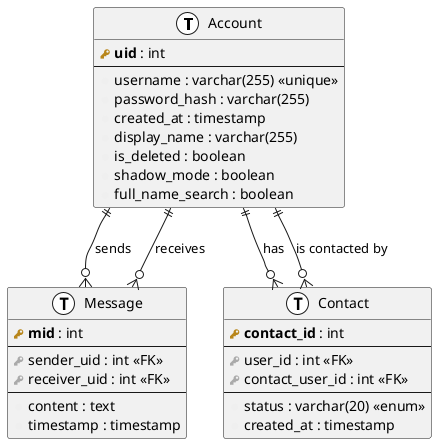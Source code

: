 @startuml Messenger

!define primary_key(x) <b><color:#b8861b><&key></color> x</b>
!define foreign_key(x) <color:#aaaaaa><&key></color> x
!define column(x) <color:#efefef><&media-record></color> x
!define table(x) entity x << (T, white) >>

table(Account) {
    primary_key(uid) : int
    --
    column(username) : varchar(255) <<unique>>
    column(password_hash) : varchar(255)
    column(created_at) : timestamp
    column(display_name) : varchar(255)
    column(is_deleted) : boolean
    column(shadow_mode) : boolean
    column(full_name_search) : boolean
}

table(Message) {
    primary_key(mid) : int
    --
    foreign_key(sender_uid) : int <<FK>>
    foreign_key(receiver_uid) : int <<FK>>
    --
    column(content) : text
    column(timestamp) : timestamp
}

table(Contact) {
    primary_key(contact_id) : int
    --
    foreign_key(user_id) : int <<FK>>
    foreign_key(contact_user_id) : int <<FK>>
    --
    column(status) : varchar(20) <<enum>>
    column(created_at) : timestamp
}

Account ||--o{ Message : sends
Account ||--o{ Message : receives
Account ||--o{ Contact : has
Account ||--o{ Contact : is contacted by

@enduml

